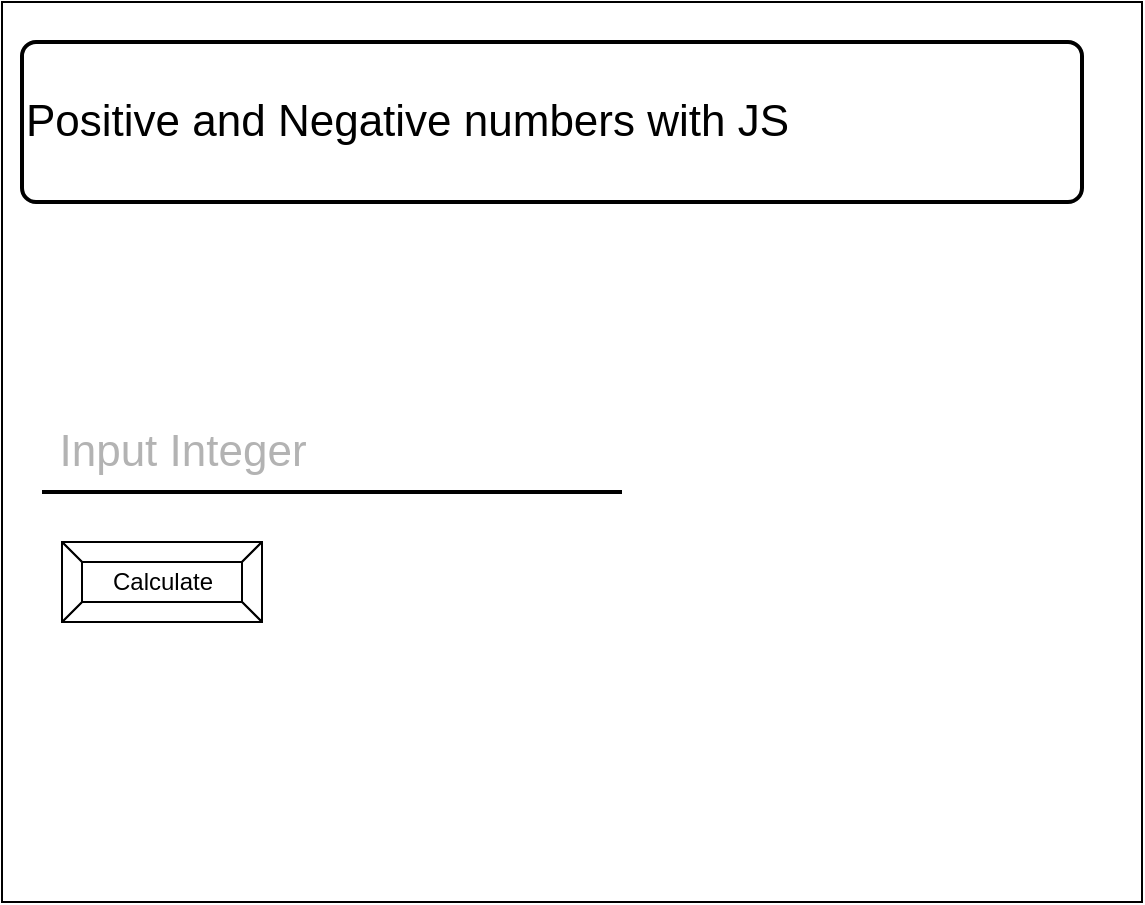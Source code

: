 <mxfile>
    <diagram id="pIaEtrtLPv3HG8r1JEND" name="Page-1">
        <mxGraphModel dx="1074" dy="684" grid="1" gridSize="10" guides="1" tooltips="1" connect="1" arrows="1" fold="1" page="1" pageScale="1" pageWidth="850" pageHeight="1100" math="0" shadow="0">
            <root>
                <mxCell id="0"/>
                <mxCell id="1" parent="0"/>
                <mxCell id="2" value="" style="rounded=0;whiteSpace=wrap;html=1;" parent="1" vertex="1">
                    <mxGeometry x="50" y="160" width="570" height="450" as="geometry"/>
                </mxCell>
                <mxCell id="6" value="Calculate" style="labelPosition=center;verticalLabelPosition=middle;align=center;html=1;shape=mxgraph.basic.button;dx=10;" parent="1" vertex="1">
                    <mxGeometry x="80" y="430" width="100" height="40" as="geometry"/>
                </mxCell>
                <mxCell id="8" value="&lt;span&gt;&lt;font style=&quot;font-size: 22px&quot;&gt;Positive and Negative numbers with JS&lt;/font&gt;&lt;/span&gt;" style="rounded=1;whiteSpace=wrap;html=1;absoluteArcSize=1;arcSize=14;strokeWidth=2;align=left;" vertex="1" parent="1">
                    <mxGeometry x="60" y="180" width="530" height="80" as="geometry"/>
                </mxCell>
                <mxCell id="9" value="" style="line;strokeWidth=2;html=1;fontSize=22;" vertex="1" parent="1">
                    <mxGeometry x="70" y="400" width="290" height="10" as="geometry"/>
                </mxCell>
                <mxCell id="10" value="&lt;font color=&quot;#b3b3b3&quot;&gt;Input Integer&lt;/font&gt;" style="text;html=1;align=center;verticalAlign=middle;resizable=0;points=[];autosize=1;strokeColor=none;fillColor=none;fontSize=22;" vertex="1" parent="1">
                    <mxGeometry x="70" y="370" width="140" height="30" as="geometry"/>
                </mxCell>
            </root>
        </mxGraphModel>
    </diagram>
</mxfile>